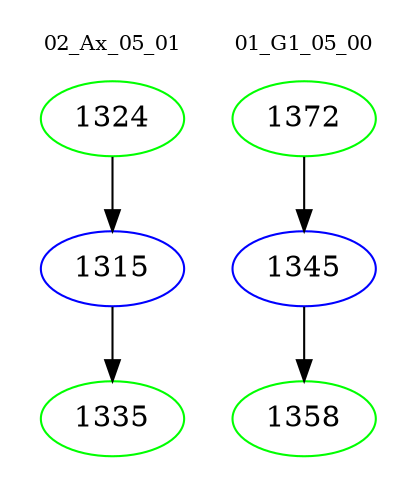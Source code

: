 digraph{
subgraph cluster_0 {
color = white
label = "02_Ax_05_01";
fontsize=10;
T0_1324 [label="1324", color="green"]
T0_1324 -> T0_1315 [color="black"]
T0_1315 [label="1315", color="blue"]
T0_1315 -> T0_1335 [color="black"]
T0_1335 [label="1335", color="green"]
}
subgraph cluster_1 {
color = white
label = "01_G1_05_00";
fontsize=10;
T1_1372 [label="1372", color="green"]
T1_1372 -> T1_1345 [color="black"]
T1_1345 [label="1345", color="blue"]
T1_1345 -> T1_1358 [color="black"]
T1_1358 [label="1358", color="green"]
}
}
